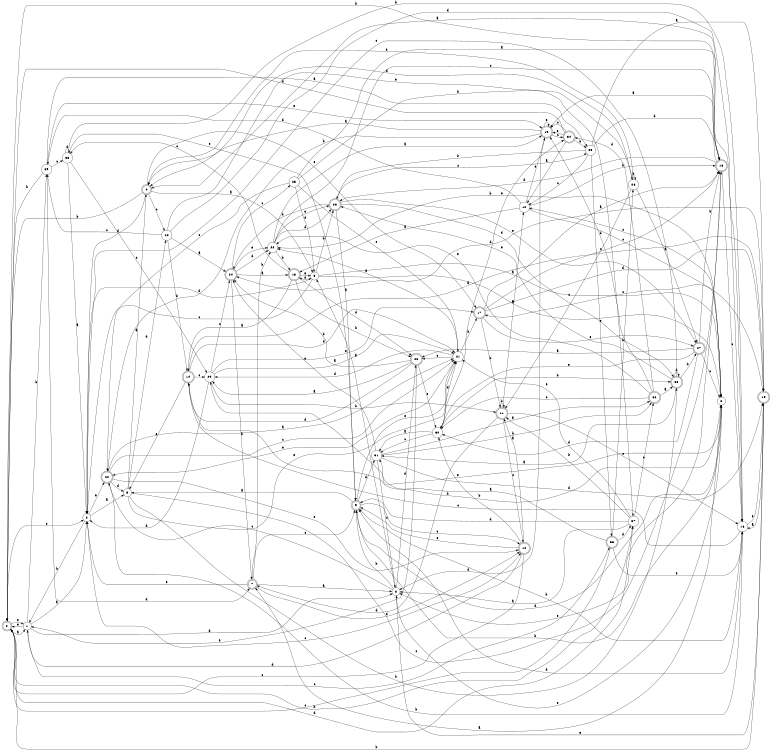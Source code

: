 digraph n33_3 {
__start0 [label="" shape="none"];

rankdir=LR;
size="8,5";

s0 [style="rounded,filled", color="black", fillcolor="white" shape="doublecircle", label="0"];
s1 [style="filled", color="black", fillcolor="white" shape="circle", label="1"];
s2 [style="filled", color="black", fillcolor="white" shape="circle", label="2"];
s3 [style="filled", color="black", fillcolor="white" shape="circle", label="3"];
s4 [style="rounded,filled", color="black", fillcolor="white" shape="doublecircle", label="4"];
s5 [style="filled", color="black", fillcolor="white" shape="circle", label="5"];
s6 [style="filled", color="black", fillcolor="white" shape="circle", label="6"];
s7 [style="rounded,filled", color="black", fillcolor="white" shape="doublecircle", label="7"];
s8 [style="filled", color="black", fillcolor="white" shape="circle", label="8"];
s9 [style="rounded,filled", color="black", fillcolor="white" shape="doublecircle", label="9"];
s10 [style="rounded,filled", color="black", fillcolor="white" shape="doublecircle", label="10"];
s11 [style="rounded,filled", color="black", fillcolor="white" shape="doublecircle", label="11"];
s12 [style="filled", color="black", fillcolor="white" shape="circle", label="12"];
s13 [style="rounded,filled", color="black", fillcolor="white" shape="doublecircle", label="13"];
s14 [style="rounded,filled", color="black", fillcolor="white" shape="doublecircle", label="14"];
s15 [style="rounded,filled", color="black", fillcolor="white" shape="doublecircle", label="15"];
s16 [style="filled", color="black", fillcolor="white" shape="circle", label="16"];
s17 [style="rounded,filled", color="black", fillcolor="white" shape="doublecircle", label="17"];
s18 [style="rounded,filled", color="black", fillcolor="white" shape="doublecircle", label="18"];
s19 [style="rounded,filled", color="black", fillcolor="white" shape="doublecircle", label="19"];
s20 [style="rounded,filled", color="black", fillcolor="white" shape="doublecircle", label="20"];
s21 [style="filled", color="black", fillcolor="white" shape="circle", label="21"];
s22 [style="filled", color="black", fillcolor="white" shape="circle", label="22"];
s23 [style="rounded,filled", color="black", fillcolor="white" shape="doublecircle", label="23"];
s24 [style="rounded,filled", color="black", fillcolor="white" shape="doublecircle", label="24"];
s25 [style="filled", color="black", fillcolor="white" shape="circle", label="25"];
s26 [style="filled", color="black", fillcolor="white" shape="circle", label="26"];
s27 [style="rounded,filled", color="black", fillcolor="white" shape="doublecircle", label="27"];
s28 [style="rounded,filled", color="black", fillcolor="white" shape="doublecircle", label="28"];
s29 [style="filled", color="black", fillcolor="white" shape="circle", label="29"];
s30 [style="filled", color="black", fillcolor="white" shape="circle", label="30"];
s31 [style="filled", color="black", fillcolor="white" shape="circle", label="31"];
s32 [style="rounded,filled", color="black", fillcolor="white" shape="doublecircle", label="32"];
s33 [style="rounded,filled", color="black", fillcolor="white" shape="doublecircle", label="33"];
s34 [style="rounded,filled", color="black", fillcolor="white" shape="doublecircle", label="34"];
s35 [style="filled", color="black", fillcolor="white" shape="circle", label="35"];
s36 [style="rounded,filled", color="black", fillcolor="white" shape="doublecircle", label="36"];
s37 [style="filled", color="black", fillcolor="white" shape="circle", label="37"];
s38 [style="filled", color="black", fillcolor="white" shape="circle", label="38"];
s39 [style="filled", color="black", fillcolor="white" shape="circle", label="39"];
s40 [style="filled", color="black", fillcolor="white" shape="circle", label="40"];
s0 -> s1 [label="a"];
s0 -> s37 [label="b"];
s0 -> s2 [label="c"];
s0 -> s37 [label="d"];
s0 -> s1 [label="e"];
s1 -> s2 [label="a"];
s1 -> s39 [label="b"];
s1 -> s36 [label="c"];
s1 -> s8 [label="d"];
s1 -> s0 [label="e"];
s2 -> s3 [label="a"];
s2 -> s1 [label="b"];
s2 -> s10 [label="c"];
s2 -> s5 [label="d"];
s2 -> s20 [label="e"];
s3 -> s4 [label="a"];
s3 -> s33 [label="b"];
s3 -> s18 [label="c"];
s3 -> s40 [label="d"];
s3 -> s21 [label="e"];
s4 -> s5 [label="a"];
s4 -> s0 [label="b"];
s4 -> s40 [label="c"];
s4 -> s2 [label="d"];
s4 -> s17 [label="e"];
s5 -> s6 [label="a"];
s5 -> s23 [label="b"];
s5 -> s2 [label="c"];
s5 -> s13 [label="d"];
s5 -> s6 [label="e"];
s6 -> s7 [label="a"];
s6 -> s22 [label="b"];
s6 -> s12 [label="c"];
s6 -> s9 [label="d"];
s6 -> s29 [label="e"];
s7 -> s8 [label="a"];
s7 -> s22 [label="b"];
s7 -> s9 [label="c"];
s7 -> s10 [label="d"];
s7 -> s2 [label="e"];
s8 -> s5 [label="a"];
s8 -> s9 [label="b"];
s8 -> s20 [label="c"];
s8 -> s28 [label="d"];
s8 -> s6 [label="e"];
s9 -> s3 [label="a"];
s9 -> s6 [label="b"];
s9 -> s10 [label="c"];
s9 -> s31 [label="d"];
s9 -> s21 [label="e"];
s10 -> s11 [label="a"];
s10 -> s30 [label="b"];
s10 -> s0 [label="c"];
s10 -> s1 [label="d"];
s10 -> s9 [label="e"];
s11 -> s12 [label="a"];
s11 -> s11 [label="b"];
s11 -> s10 [label="c"];
s11 -> s7 [label="d"];
s11 -> s16 [label="e"];
s12 -> s13 [label="a"];
s12 -> s18 [label="b"];
s12 -> s6 [label="c"];
s12 -> s39 [label="d"];
s12 -> s19 [label="e"];
s13 -> s14 [label="a"];
s13 -> s28 [label="b"];
s13 -> s38 [label="c"];
s13 -> s28 [label="d"];
s13 -> s5 [label="e"];
s14 -> s15 [label="a"];
s14 -> s6 [label="b"];
s14 -> s29 [label="c"];
s14 -> s21 [label="d"];
s14 -> s3 [label="e"];
s15 -> s16 [label="a"];
s15 -> s0 [label="b"];
s15 -> s17 [label="c"];
s15 -> s24 [label="d"];
s15 -> s8 [label="e"];
s16 -> s4 [label="a"];
s16 -> s9 [label="b"];
s16 -> s14 [label="c"];
s16 -> s9 [label="d"];
s16 -> s15 [label="e"];
s17 -> s18 [label="a"];
s17 -> s11 [label="b"];
s17 -> s18 [label="c"];
s17 -> s15 [label="d"];
s17 -> s27 [label="e"];
s18 -> s19 [label="a"];
s18 -> s0 [label="b"];
s18 -> s16 [label="c"];
s18 -> s23 [label="d"];
s18 -> s8 [label="e"];
s19 -> s4 [label="a"];
s19 -> s20 [label="b"];
s19 -> s34 [label="c"];
s19 -> s8 [label="d"];
s19 -> s19 [label="e"];
s20 -> s21 [label="a"];
s20 -> s16 [label="b"];
s20 -> s21 [label="c"];
s20 -> s3 [label="d"];
s20 -> s10 [label="e"];
s21 -> s22 [label="a"];
s21 -> s17 [label="b"];
s21 -> s28 [label="c"];
s21 -> s29 [label="d"];
s21 -> s20 [label="e"];
s22 -> s19 [label="a"];
s22 -> s13 [label="b"];
s22 -> s18 [label="c"];
s22 -> s23 [label="d"];
s22 -> s23 [label="e"];
s23 -> s9 [label="a"];
s23 -> s24 [label="b"];
s23 -> s35 [label="c"];
s23 -> s33 [label="d"];
s23 -> s27 [label="e"];
s24 -> s13 [label="a"];
s24 -> s7 [label="b"];
s24 -> s25 [label="c"];
s24 -> s22 [label="d"];
s24 -> s22 [label="e"];
s25 -> s18 [label="a"];
s25 -> s26 [label="b"];
s25 -> s20 [label="c"];
s25 -> s5 [label="d"];
s25 -> s21 [label="e"];
s26 -> s27 [label="a"];
s26 -> s26 [label="b"];
s26 -> s11 [label="c"];
s26 -> s4 [label="d"];
s26 -> s4 [label="e"];
s27 -> s28 [label="a"];
s27 -> s18 [label="b"];
s27 -> s6 [label="c"];
s27 -> s30 [label="d"];
s27 -> s30 [label="e"];
s28 -> s29 [label="a"];
s28 -> s24 [label="b"];
s28 -> s30 [label="c"];
s28 -> s14 [label="d"];
s28 -> s1 [label="e"];
s29 -> s21 [label="a"];
s29 -> s11 [label="b"];
s29 -> s24 [label="c"];
s29 -> s2 [label="d"];
s29 -> s17 [label="e"];
s30 -> s31 [label="a"];
s30 -> s33 [label="b"];
s30 -> s31 [label="c"];
s30 -> s21 [label="d"];
s30 -> s34 [label="e"];
s31 -> s32 [label="a"];
s31 -> s32 [label="b"];
s31 -> s8 [label="c"];
s31 -> s15 [label="d"];
s31 -> s24 [label="e"];
s32 -> s33 [label="a"];
s32 -> s19 [label="b"];
s32 -> s30 [label="c"];
s32 -> s34 [label="d"];
s32 -> s22 [label="e"];
s33 -> s31 [label="a"];
s33 -> s27 [label="b"];
s33 -> s2 [label="c"];
s33 -> s33 [label="d"];
s33 -> s23 [label="e"];
s34 -> s12 [label="a"];
s34 -> s35 [label="b"];
s34 -> s19 [label="c"];
s34 -> s0 [label="d"];
s34 -> s19 [label="e"];
s35 -> s15 [label="a"];
s35 -> s23 [label="b"];
s35 -> s12 [label="c"];
s35 -> s18 [label="d"];
s35 -> s36 [label="e"];
s36 -> s31 [label="a"];
s36 -> s26 [label="b"];
s36 -> s0 [label="c"];
s36 -> s37 [label="d"];
s36 -> s16 [label="e"];
s37 -> s8 [label="a"];
s37 -> s11 [label="b"];
s37 -> s32 [label="c"];
s37 -> s9 [label="d"];
s37 -> s21 [label="e"];
s38 -> s2 [label="a"];
s38 -> s16 [label="b"];
s38 -> s29 [label="c"];
s38 -> s38 [label="d"];
s38 -> s9 [label="e"];
s39 -> s35 [label="a"];
s39 -> s0 [label="b"];
s39 -> s38 [label="c"];
s39 -> s7 [label="d"];
s39 -> s19 [label="e"];
s40 -> s24 [label="a"];
s40 -> s14 [label="b"];
s40 -> s39 [label="c"];
s40 -> s16 [label="d"];
s40 -> s37 [label="e"];

}